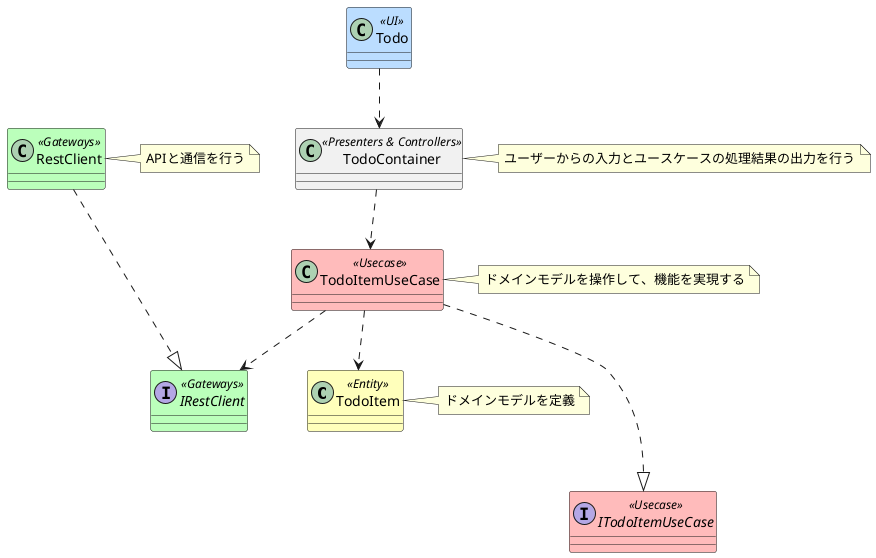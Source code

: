 @startuml

skinparam class {
  BackgroundColor<<UI>> #bbddff
  BackgroundColor<<Service>> #bbffbb
  BackgroundColor<<Presenters & Controllers>> #bbffbb
  BackgroundColor<<Gateways>> #bbffbb
  BackgroundColor<<Usecase>> #ffbbbb
  BackgroundColor<<Entity>> #ffffbb
}

class TodoItem <<Entity>> {
}
note right : ドメインモデルを定義

interface ITodoItemUseCase <<Usecase>> {
}

class TodoItemUseCase <<Usecase>> {
}
note right : ドメインモデルを操作して、機能を実現する

class TodoContainer<<Presenters & Controllers>> {
}
note right : ユーザーからの入力とユースケースの処理結果の出力を行う

class Todo<<UI>> {
}

interface IRestClient <<Gateways>> {
}

class RestClient <<Gateways>> {
}
note right : APIと通信を行う

TodoItemUseCase ...|> ITodoItemUseCase
RestClient ...|> IRestClient

TodoItemUseCase ..>  TodoItem
TodoItemUseCase ..> IRestClient
TodoContainer ..> TodoItemUseCase
Todo ..> TodoContainer

@enduml